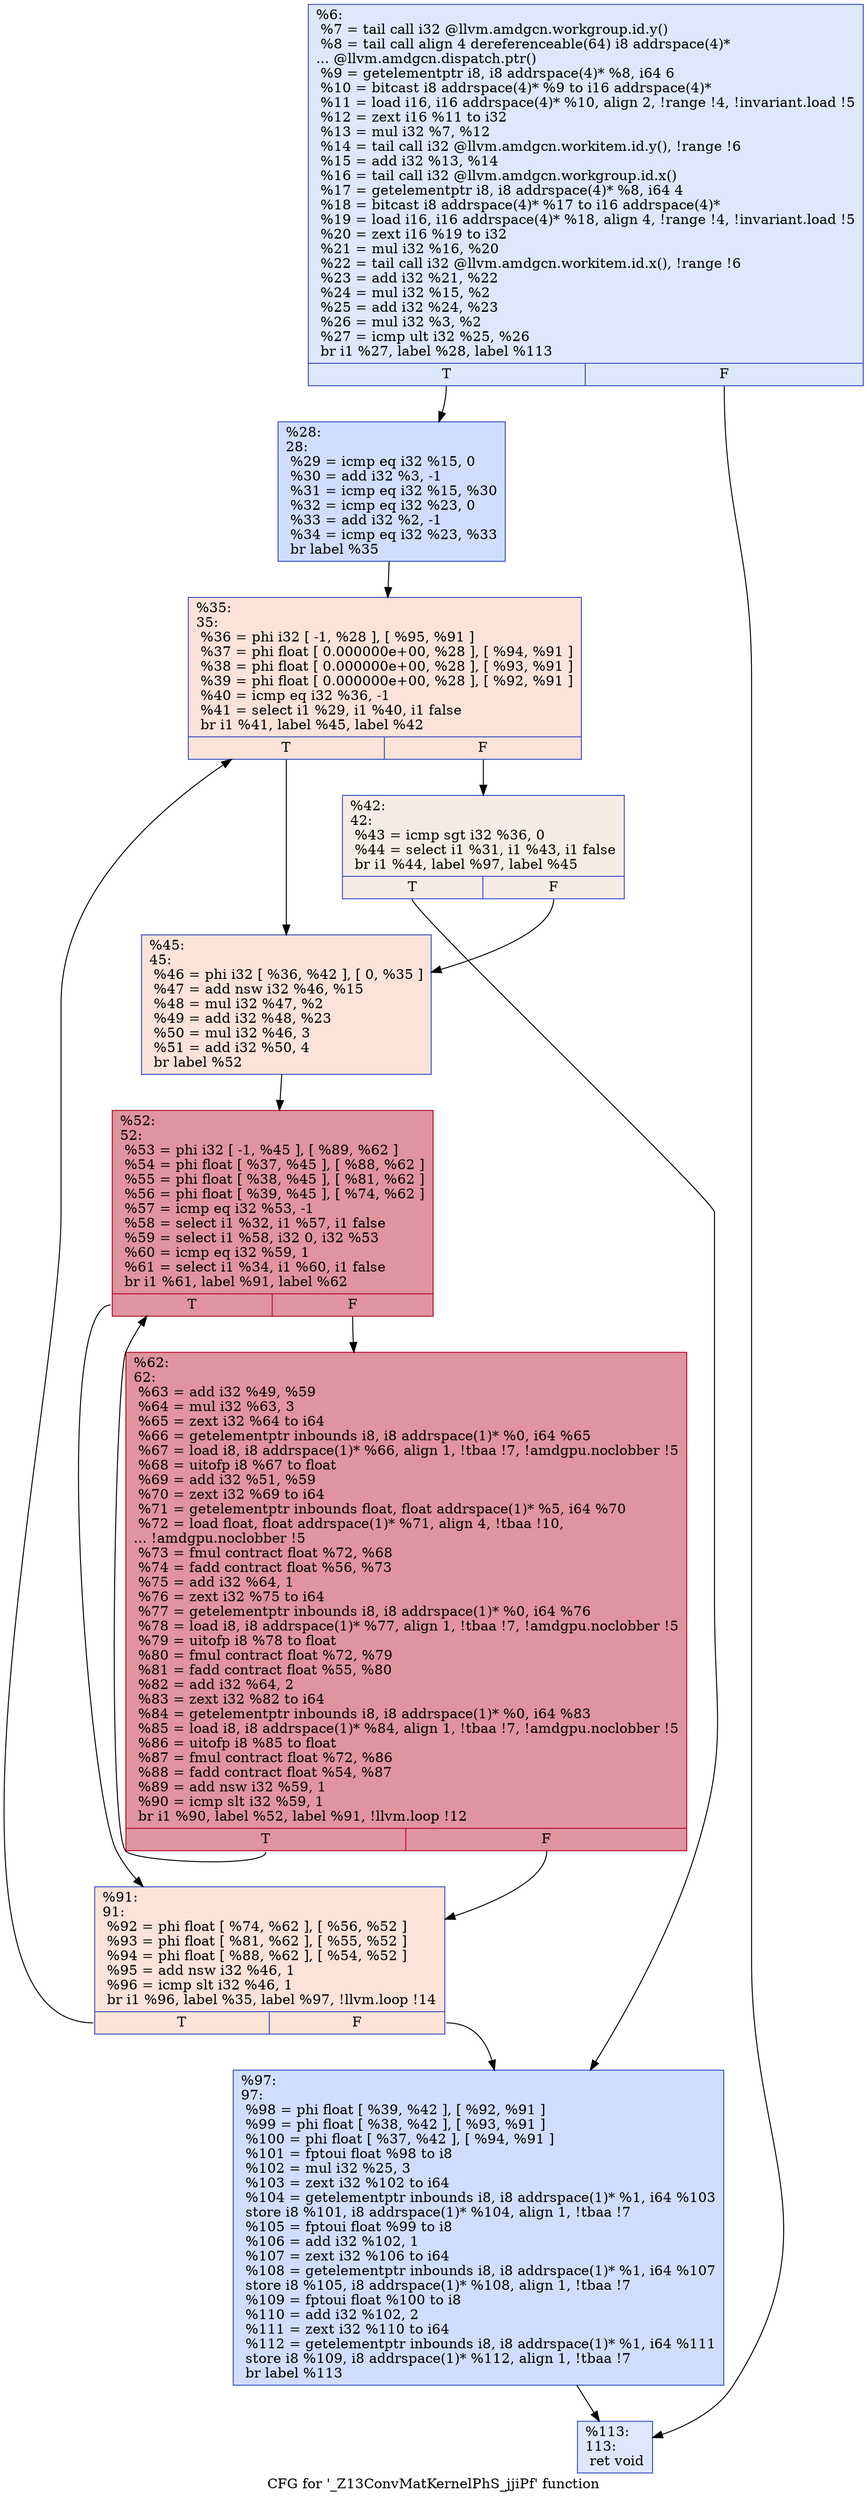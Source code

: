 digraph "CFG for '_Z13ConvMatKernelPhS_jjiPf' function" {
	label="CFG for '_Z13ConvMatKernelPhS_jjiPf' function";

	Node0x51ed220 [shape=record,color="#3d50c3ff", style=filled, fillcolor="#b2ccfb70",label="{%6:\l  %7 = tail call i32 @llvm.amdgcn.workgroup.id.y()\l  %8 = tail call align 4 dereferenceable(64) i8 addrspace(4)*\l... @llvm.amdgcn.dispatch.ptr()\l  %9 = getelementptr i8, i8 addrspace(4)* %8, i64 6\l  %10 = bitcast i8 addrspace(4)* %9 to i16 addrspace(4)*\l  %11 = load i16, i16 addrspace(4)* %10, align 2, !range !4, !invariant.load !5\l  %12 = zext i16 %11 to i32\l  %13 = mul i32 %7, %12\l  %14 = tail call i32 @llvm.amdgcn.workitem.id.y(), !range !6\l  %15 = add i32 %13, %14\l  %16 = tail call i32 @llvm.amdgcn.workgroup.id.x()\l  %17 = getelementptr i8, i8 addrspace(4)* %8, i64 4\l  %18 = bitcast i8 addrspace(4)* %17 to i16 addrspace(4)*\l  %19 = load i16, i16 addrspace(4)* %18, align 4, !range !4, !invariant.load !5\l  %20 = zext i16 %19 to i32\l  %21 = mul i32 %16, %20\l  %22 = tail call i32 @llvm.amdgcn.workitem.id.x(), !range !6\l  %23 = add i32 %21, %22\l  %24 = mul i32 %15, %2\l  %25 = add i32 %24, %23\l  %26 = mul i32 %3, %2\l  %27 = icmp ult i32 %25, %26\l  br i1 %27, label %28, label %113\l|{<s0>T|<s1>F}}"];
	Node0x51ed220:s0 -> Node0x51f0ce0;
	Node0x51ed220:s1 -> Node0x51f0d70;
	Node0x51f0ce0 [shape=record,color="#3d50c3ff", style=filled, fillcolor="#93b5fe70",label="{%28:\l28:                                               \l  %29 = icmp eq i32 %15, 0\l  %30 = add i32 %3, -1\l  %31 = icmp eq i32 %15, %30\l  %32 = icmp eq i32 %23, 0\l  %33 = add i32 %2, -1\l  %34 = icmp eq i32 %23, %33\l  br label %35\l}"];
	Node0x51f0ce0 -> Node0x51ef2d0;
	Node0x51ef2d0 [shape=record,color="#3d50c3ff", style=filled, fillcolor="#f6bfa670",label="{%35:\l35:                                               \l  %36 = phi i32 [ -1, %28 ], [ %95, %91 ]\l  %37 = phi float [ 0.000000e+00, %28 ], [ %94, %91 ]\l  %38 = phi float [ 0.000000e+00, %28 ], [ %93, %91 ]\l  %39 = phi float [ 0.000000e+00, %28 ], [ %92, %91 ]\l  %40 = icmp eq i32 %36, -1\l  %41 = select i1 %29, i1 %40, i1 false\l  br i1 %41, label %45, label %42\l|{<s0>T|<s1>F}}"];
	Node0x51ef2d0:s0 -> Node0x51f24c0;
	Node0x51ef2d0:s1 -> Node0x51f2550;
	Node0x51f2550 [shape=record,color="#3d50c3ff", style=filled, fillcolor="#ecd3c570",label="{%42:\l42:                                               \l  %43 = icmp sgt i32 %36, 0\l  %44 = select i1 %31, i1 %43, i1 false\l  br i1 %44, label %97, label %45\l|{<s0>T|<s1>F}}"];
	Node0x51f2550:s0 -> Node0x51f27d0;
	Node0x51f2550:s1 -> Node0x51f24c0;
	Node0x51f24c0 [shape=record,color="#3d50c3ff", style=filled, fillcolor="#f6bfa670",label="{%45:\l45:                                               \l  %46 = phi i32 [ %36, %42 ], [ 0, %35 ]\l  %47 = add nsw i32 %46, %15\l  %48 = mul i32 %47, %2\l  %49 = add i32 %48, %23\l  %50 = mul i32 %46, 3\l  %51 = add i32 %50, 4\l  br label %52\l}"];
	Node0x51f24c0 -> Node0x51f2cb0;
	Node0x51f2cb0 [shape=record,color="#b70d28ff", style=filled, fillcolor="#b70d2870",label="{%52:\l52:                                               \l  %53 = phi i32 [ -1, %45 ], [ %89, %62 ]\l  %54 = phi float [ %37, %45 ], [ %88, %62 ]\l  %55 = phi float [ %38, %45 ], [ %81, %62 ]\l  %56 = phi float [ %39, %45 ], [ %74, %62 ]\l  %57 = icmp eq i32 %53, -1\l  %58 = select i1 %32, i1 %57, i1 false\l  %59 = select i1 %58, i32 0, i32 %53\l  %60 = icmp eq i32 %59, 1\l  %61 = select i1 %34, i1 %60, i1 false\l  br i1 %61, label %91, label %62\l|{<s0>T|<s1>F}}"];
	Node0x51f2cb0:s0 -> Node0x51f1460;
	Node0x51f2cb0:s1 -> Node0x51f2da0;
	Node0x51f2da0 [shape=record,color="#b70d28ff", style=filled, fillcolor="#b70d2870",label="{%62:\l62:                                               \l  %63 = add i32 %49, %59\l  %64 = mul i32 %63, 3\l  %65 = zext i32 %64 to i64\l  %66 = getelementptr inbounds i8, i8 addrspace(1)* %0, i64 %65\l  %67 = load i8, i8 addrspace(1)* %66, align 1, !tbaa !7, !amdgpu.noclobber !5\l  %68 = uitofp i8 %67 to float\l  %69 = add i32 %51, %59\l  %70 = zext i32 %69 to i64\l  %71 = getelementptr inbounds float, float addrspace(1)* %5, i64 %70\l  %72 = load float, float addrspace(1)* %71, align 4, !tbaa !10,\l... !amdgpu.noclobber !5\l  %73 = fmul contract float %72, %68\l  %74 = fadd contract float %56, %73\l  %75 = add i32 %64, 1\l  %76 = zext i32 %75 to i64\l  %77 = getelementptr inbounds i8, i8 addrspace(1)* %0, i64 %76\l  %78 = load i8, i8 addrspace(1)* %77, align 1, !tbaa !7, !amdgpu.noclobber !5\l  %79 = uitofp i8 %78 to float\l  %80 = fmul contract float %72, %79\l  %81 = fadd contract float %55, %80\l  %82 = add i32 %64, 2\l  %83 = zext i32 %82 to i64\l  %84 = getelementptr inbounds i8, i8 addrspace(1)* %0, i64 %83\l  %85 = load i8, i8 addrspace(1)* %84, align 1, !tbaa !7, !amdgpu.noclobber !5\l  %86 = uitofp i8 %85 to float\l  %87 = fmul contract float %72, %86\l  %88 = fadd contract float %54, %87\l  %89 = add nsw i32 %59, 1\l  %90 = icmp slt i32 %59, 1\l  br i1 %90, label %52, label %91, !llvm.loop !12\l|{<s0>T|<s1>F}}"];
	Node0x51f2da0:s0 -> Node0x51f2cb0;
	Node0x51f2da0:s1 -> Node0x51f1460;
	Node0x51f1460 [shape=record,color="#3d50c3ff", style=filled, fillcolor="#f6bfa670",label="{%91:\l91:                                               \l  %92 = phi float [ %74, %62 ], [ %56, %52 ]\l  %93 = phi float [ %81, %62 ], [ %55, %52 ]\l  %94 = phi float [ %88, %62 ], [ %54, %52 ]\l  %95 = add nsw i32 %46, 1\l  %96 = icmp slt i32 %46, 1\l  br i1 %96, label %35, label %97, !llvm.loop !14\l|{<s0>T|<s1>F}}"];
	Node0x51f1460:s0 -> Node0x51ef2d0;
	Node0x51f1460:s1 -> Node0x51f27d0;
	Node0x51f27d0 [shape=record,color="#3d50c3ff", style=filled, fillcolor="#93b5fe70",label="{%97:\l97:                                               \l  %98 = phi float [ %39, %42 ], [ %92, %91 ]\l  %99 = phi float [ %38, %42 ], [ %93, %91 ]\l  %100 = phi float [ %37, %42 ], [ %94, %91 ]\l  %101 = fptoui float %98 to i8\l  %102 = mul i32 %25, 3\l  %103 = zext i32 %102 to i64\l  %104 = getelementptr inbounds i8, i8 addrspace(1)* %1, i64 %103\l  store i8 %101, i8 addrspace(1)* %104, align 1, !tbaa !7\l  %105 = fptoui float %99 to i8\l  %106 = add i32 %102, 1\l  %107 = zext i32 %106 to i64\l  %108 = getelementptr inbounds i8, i8 addrspace(1)* %1, i64 %107\l  store i8 %105, i8 addrspace(1)* %108, align 1, !tbaa !7\l  %109 = fptoui float %100 to i8\l  %110 = add i32 %102, 2\l  %111 = zext i32 %110 to i64\l  %112 = getelementptr inbounds i8, i8 addrspace(1)* %1, i64 %111\l  store i8 %109, i8 addrspace(1)* %112, align 1, !tbaa !7\l  br label %113\l}"];
	Node0x51f27d0 -> Node0x51f0d70;
	Node0x51f0d70 [shape=record,color="#3d50c3ff", style=filled, fillcolor="#b2ccfb70",label="{%113:\l113:                                              \l  ret void\l}"];
}
